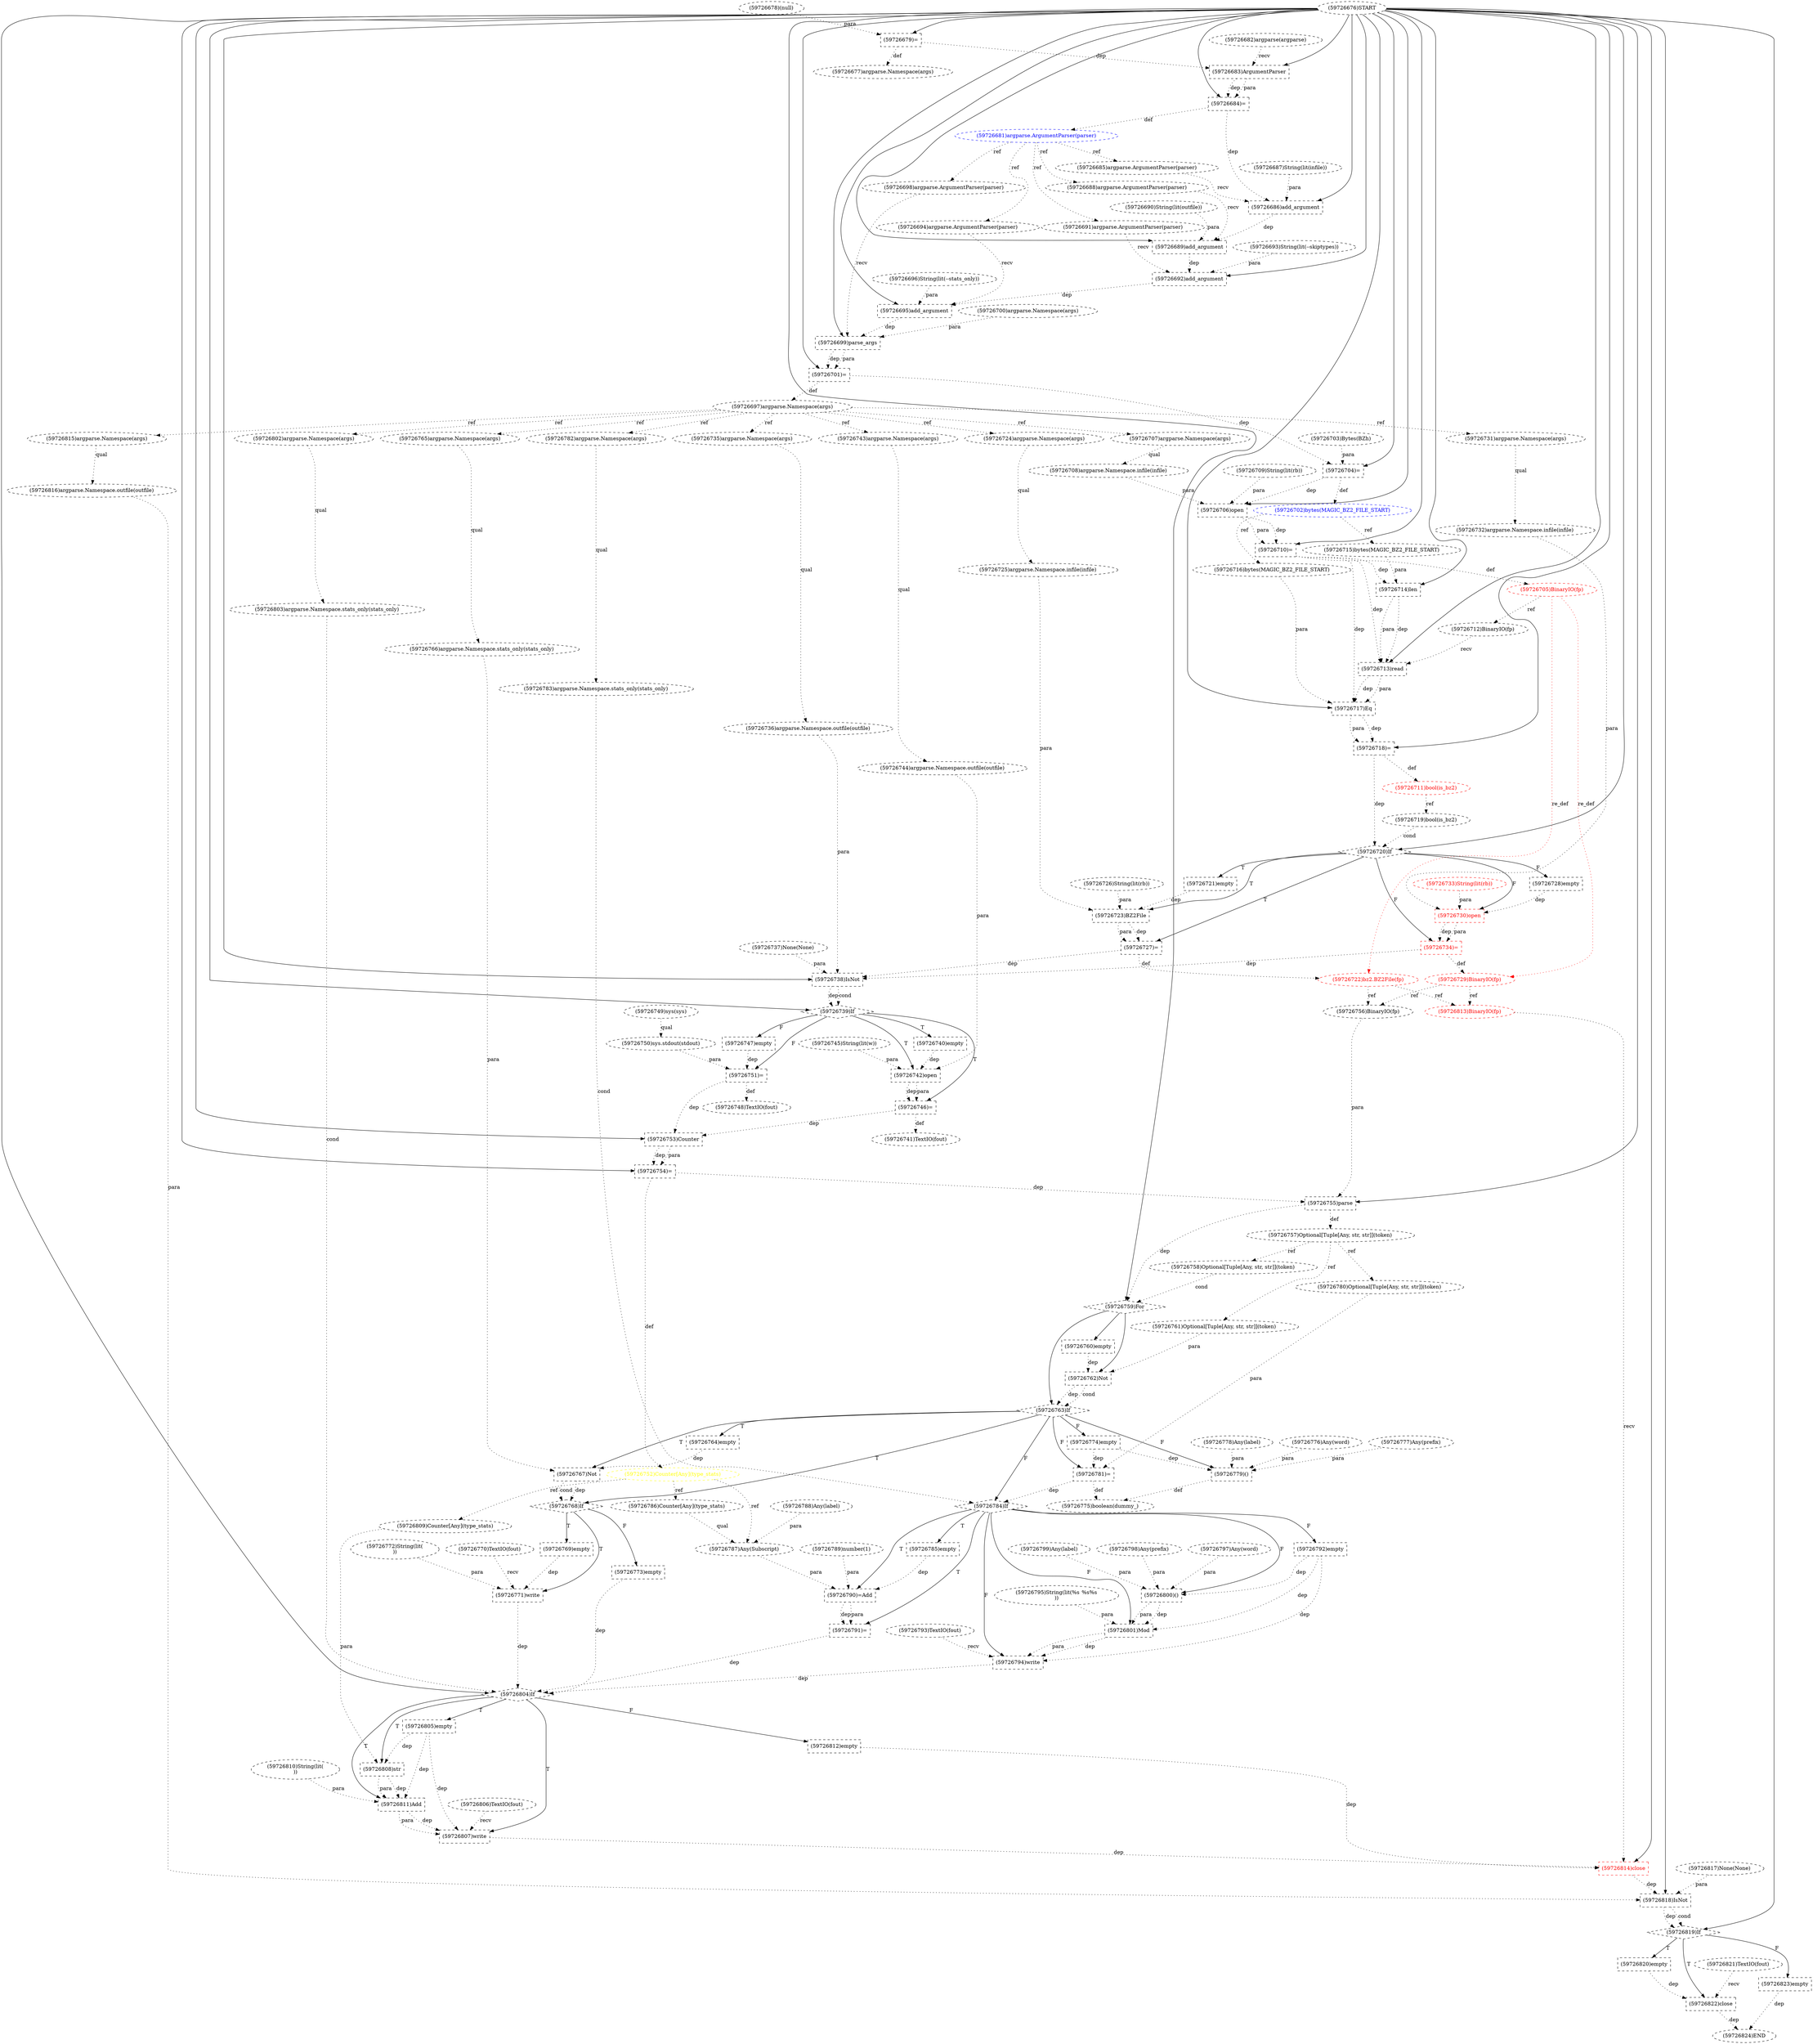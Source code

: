 digraph G {
1 [label="(59726710)=" shape=box style=dashed]
2 [label="(59726727)=" shape=box style=dashed]
3 [label="(59726742)open" shape=box style=dashed]
4 [label="(59726801)Mod" shape=box style=dashed]
5 [label="(59726795)String(lit(%s	%s%s
))" shape=ellipse style=dashed]
6 [label="(59726740)empty" shape=box style=dashed]
7 [label="(59726686)add_argument" shape=box style=dashed]
8 [label="(59726808)str" shape=box style=dashed]
9 [label="(59726760)empty" shape=box style=dashed]
10 [label="(59726787)Any(Subscript)" shape=ellipse style=dashed]
11 [label="(59726815)argparse.Namespace(args)" shape=ellipse style=dashed]
12 [label="(59726772)String(lit(
))" shape=ellipse style=dashed]
13 [label="(59726814)close" shape=box style=dashed color=red fontcolor=red]
14 [label="(59726745)String(lit(w))" shape=ellipse style=dashed]
15 [label="(59726689)add_argument" shape=box style=dashed]
16 [label="(59726767)Not" shape=box style=dashed]
17 [label="(59726678)(null)" shape=ellipse style=dashed]
18 [label="(59726690)String(lit(outfile))" shape=ellipse style=dashed]
19 [label="(59726731)argparse.Namespace(args)" shape=ellipse style=dashed]
20 [label="(59726759)For" shape=diamond style=dashed]
21 [label="(59726764)empty" shape=box style=dashed]
22 [label="(59726775)boolean(dummy_)" shape=ellipse style=dashed]
23 [label="(59726813)BinaryIO(fp)" shape=ellipse style=dashed color=red fontcolor=red]
24 [label="(59726751)=" shape=box style=dashed]
25 [label="(59726734)=" shape=box style=dashed color=red fontcolor=red]
26 [label="(59726688)argparse.ArgumentParser(parser)" shape=ellipse style=dashed]
27 [label="(59726724)argparse.Namespace(args)" shape=ellipse style=dashed]
28 [label="(59726774)empty" shape=box style=dashed]
29 [label="(59726748)TextIO(fout)" shape=ellipse style=dashed]
30 [label="(59726797)Any(word)" shape=ellipse style=dashed]
31 [label="(59726679)=" shape=box style=dashed]
32 [label="(59726718)=" shape=box style=dashed]
33 [label="(59726821)TextIO(fout)" shape=ellipse style=dashed]
34 [label="(59726717)Eq" shape=box style=dashed]
35 [label="(59726792)empty" shape=box style=dashed]
36 [label="(59726805)empty" shape=box style=dashed]
37 [label="(59726676)START" style=dashed]
38 [label="(59726703)Bytes(BZh)" shape=ellipse style=dashed]
39 [label="(59726733)String(lit(rb))" shape=ellipse style=dashed color=red fontcolor=red]
40 [label="(59726738)IsNot" shape=box style=dashed]
41 [label="(59726692)add_argument" shape=box style=dashed]
42 [label="(59726698)argparse.ArgumentParser(parser)" shape=ellipse style=dashed]
43 [label="(59726758)Optional[Tuple[Any, str, str]](token)" shape=ellipse style=dashed]
44 [label="(59726737)None(None)" shape=ellipse style=dashed]
45 [label="(59726802)argparse.Namespace(args)" shape=ellipse style=dashed]
46 [label="(59726754)=" shape=box style=dashed]
47 [label="(59726812)empty" shape=box style=dashed]
48 [label="(59726700)argparse.Namespace(args)" shape=ellipse style=dashed]
49 [label="(59726768)If" shape=diamond style=dashed]
50 [label="(59726704)=" shape=box style=dashed]
51 [label="(59726788)Any(label)" shape=ellipse style=dashed]
52 [label="(59726681)argparse.ArgumentParser(parser)" shape=ellipse style=dashed color=blue fontcolor=blue]
53 [label="(59726818)IsNot" shape=box style=dashed]
54 [label="(59726824)END" style=dashed]
55 [label="(59726683)ArgumentParser" shape=box style=dashed]
56 [label="(59726707)argparse.Namespace(args)" shape=ellipse style=dashed]
57 [label="(59726744)argparse.Namespace.outfile(outfile)" shape=ellipse style=dashed]
58 [label="(59726781)=" shape=box style=dashed]
59 [label="(59726684)=" shape=box style=dashed]
60 [label="(59726806)TextIO(fout)" shape=ellipse style=dashed]
61 [label="(59726755)parse" shape=box style=dashed]
62 [label="(59726761)Optional[Tuple[Any, str, str]](token)" shape=ellipse style=dashed]
63 [label="(59726779)()" shape=box style=dashed]
64 [label="(59726820)empty" shape=box style=dashed]
65 [label="(59726694)argparse.ArgumentParser(parser)" shape=ellipse style=dashed]
66 [label="(59726794)write" shape=box style=dashed]
67 [label="(59726811)Add" shape=box style=dashed]
68 [label="(59726777)Any(prefix)" shape=ellipse style=dashed]
69 [label="(59726716)bytes(MAGIC_BZ2_FILE_START)" shape=ellipse style=dashed]
70 [label="(59726709)String(lit(rb))" shape=ellipse style=dashed]
71 [label="(59726693)String(lit(--skiptypes))" shape=ellipse style=dashed]
72 [label="(59726696)String(lit(--stats_only))" shape=ellipse style=dashed]
73 [label="(59726750)sys.stdout(stdout)" shape=ellipse style=dashed]
74 [label="(59726705)BinaryIO(fp)" shape=ellipse style=dashed color=red fontcolor=red]
75 [label="(59726793)TextIO(fout)" shape=ellipse style=dashed]
76 [label="(59726720)If" shape=diamond style=dashed]
77 [label="(59726728)empty" shape=box style=dashed]
78 [label="(59726765)argparse.Namespace(args)" shape=ellipse style=dashed]
79 [label="(59726810)String(lit(
))" shape=ellipse style=dashed]
80 [label="(59726706)open" shape=box style=dashed]
81 [label="(59726819)If" shape=diamond style=dashed]
82 [label="(59726685)argparse.ArgumentParser(parser)" shape=ellipse style=dashed]
83 [label="(59726816)argparse.Namespace.outfile(outfile)" shape=ellipse style=dashed]
84 [label="(59726822)close" shape=box style=dashed]
85 [label="(59726749)sys(sys)" shape=ellipse style=dashed]
86 [label="(59726807)write" shape=box style=dashed]
87 [label="(59726753)Counter" shape=box style=dashed]
88 [label="(59726766)argparse.Namespace.stats_only(stats_only)" shape=ellipse style=dashed]
89 [label="(59726677)argparse.Namespace(args)" shape=ellipse style=dashed]
90 [label="(59726763)If" shape=diamond style=dashed]
91 [label="(59726784)If" shape=diamond style=dashed]
92 [label="(59726799)Any(label)" shape=ellipse style=dashed]
93 [label="(59726711)bool(is_bz2)" shape=ellipse style=dashed color=red fontcolor=red]
94 [label="(59726736)argparse.Namespace.outfile(outfile)" shape=ellipse style=dashed]
95 [label="(59726780)Optional[Tuple[Any, str, str]](token)" shape=ellipse style=dashed]
96 [label="(59726770)TextIO(fout)" shape=ellipse style=dashed]
97 [label="(59726726)String(lit(rb))" shape=ellipse style=dashed]
98 [label="(59726713)read" shape=box style=dashed]
99 [label="(59726790)=Add" shape=box style=dashed]
100 [label="(59726809)Counter[Any](type_stats)" shape=ellipse style=dashed]
101 [label="(59726725)argparse.Namespace.infile(infile)" shape=ellipse style=dashed]
102 [label="(59726697)argparse.Namespace(args)" shape=ellipse style=dashed color=black fontcolor=black]
103 [label="(59726778)Any(label)" shape=ellipse style=dashed]
104 [label="(59726708)argparse.Namespace.infile(infile)" shape=ellipse style=dashed]
105 [label="(59726776)Any(word)" shape=ellipse style=dashed]
106 [label="(59726800)()" shape=box style=dashed]
107 [label="(59726752)Counter[Any](type_stats)" shape=ellipse style=dashed color=yellow fontcolor=yellow]
108 [label="(59726803)argparse.Namespace.stats_only(stats_only)" shape=ellipse style=dashed]
109 [label="(59726682)argparse(argparse)" shape=ellipse style=dashed]
110 [label="(59726756)BinaryIO(fp)" shape=ellipse style=dashed]
111 [label="(59726702)bytes(MAGIC_BZ2_FILE_START)" shape=ellipse style=dashed color=blue fontcolor=blue]
112 [label="(59726719)bool(is_bz2)" shape=ellipse style=dashed]
113 [label="(59726782)argparse.Namespace(args)" shape=ellipse style=dashed]
114 [label="(59726695)add_argument" shape=box style=dashed]
115 [label="(59726730)open" shape=box style=dashed color=red fontcolor=red]
116 [label="(59726804)If" shape=diamond style=dashed]
117 [label="(59726747)empty" shape=box style=dashed]
118 [label="(59726714)len" shape=box style=dashed]
119 [label="(59726769)empty" shape=box style=dashed]
120 [label="(59726699)parse_args" shape=box style=dashed]
121 [label="(59726687)String(lit(infile))" shape=ellipse style=dashed]
122 [label="(59726721)empty" shape=box style=dashed]
123 [label="(59726739)If" shape=diamond style=dashed]
124 [label="(59726817)None(None)" shape=ellipse style=dashed]
125 [label="(59726701)=" shape=box style=dashed]
126 [label="(59726712)BinaryIO(fp)" shape=ellipse style=dashed]
127 [label="(59726741)TextIO(fout)" shape=ellipse style=dashed]
128 [label="(59726823)empty" shape=box style=dashed]
129 [label="(59726723)BZ2File" shape=box style=dashed]
130 [label="(59726722)bz2.BZ2File(fp)" shape=ellipse style=dashed color=red fontcolor=red]
131 [label="(59726729)BinaryIO(fp)" shape=ellipse style=dashed color=red fontcolor=red]
132 [label="(59726735)argparse.Namespace(args)" shape=ellipse style=dashed]
133 [label="(59726791)=" shape=box style=dashed]
134 [label="(59726798)Any(prefix)" shape=ellipse style=dashed]
135 [label="(59726762)Not" shape=box style=dashed]
136 [label="(59726732)argparse.Namespace.infile(infile)" shape=ellipse style=dashed]
137 [label="(59726757)Optional[Tuple[Any, str, str]](token)" shape=ellipse style=dashed color=black fontcolor=black]
138 [label="(59726773)empty" shape=box style=dashed]
139 [label="(59726786)Counter[Any](type_stats)" shape=ellipse style=dashed]
140 [label="(59726783)argparse.Namespace.stats_only(stats_only)" shape=ellipse style=dashed]
141 [label="(59726785)empty" shape=box style=dashed]
142 [label="(59726789)number(1)" shape=ellipse style=dashed]
143 [label="(59726691)argparse.ArgumentParser(parser)" shape=ellipse style=dashed]
144 [label="(59726771)write" shape=box style=dashed]
145 [label="(59726715)bytes(MAGIC_BZ2_FILE_START)" shape=ellipse style=dashed]
146 [label="(59726746)=" shape=box style=dashed]
147 [label="(59726743)argparse.Namespace(args)" shape=ellipse style=dashed]
37 -> 1 [label="" style=solid];
80 -> 1 [label="dep" style=dotted];
80 -> 1 [label="para" style=dotted];
76 -> 2 [label="T"];
129 -> 2 [label="dep" style=dotted];
129 -> 2 [label="para" style=dotted];
123 -> 3 [label="T"];
57 -> 3 [label="para" style=dotted];
14 -> 3 [label="para" style=dotted];
6 -> 3 [label="dep" style=dotted];
91 -> 4 [label="F"];
5 -> 4 [label="para" style=dotted];
106 -> 4 [label="dep" style=dotted];
106 -> 4 [label="para" style=dotted];
35 -> 4 [label="dep" style=dotted];
123 -> 6 [label="T"];
37 -> 7 [label="" style=solid];
82 -> 7 [label="recv" style=dotted];
121 -> 7 [label="para" style=dotted];
59 -> 7 [label="dep" style=dotted];
116 -> 8 [label="T"];
100 -> 8 [label="para" style=dotted];
36 -> 8 [label="dep" style=dotted];
20 -> 9 [label="" style=solid];
139 -> 10 [label="qual" style=dotted];
51 -> 10 [label="para" style=dotted];
107 -> 10 [label="ref" style=dotted];
102 -> 11 [label="ref" style=dotted];
37 -> 13 [label="" style=solid];
23 -> 13 [label="recv" style=dotted];
86 -> 13 [label="dep" style=dotted];
47 -> 13 [label="dep" style=dotted];
37 -> 15 [label="" style=solid];
26 -> 15 [label="recv" style=dotted];
18 -> 15 [label="para" style=dotted];
7 -> 15 [label="dep" style=dotted];
90 -> 16 [label="T"];
88 -> 16 [label="para" style=dotted];
21 -> 16 [label="dep" style=dotted];
102 -> 19 [label="ref" style=dotted];
37 -> 20 [label="" style=solid];
61 -> 20 [label="dep" style=dotted];
43 -> 20 [label="cond" style=dotted];
90 -> 21 [label="T"];
63 -> 22 [label="def" style=dotted];
58 -> 22 [label="def" style=dotted];
130 -> 23 [label="ref" style=dotted];
131 -> 23 [label="ref" style=dotted];
123 -> 24 [label="F"];
73 -> 24 [label="para" style=dotted];
117 -> 24 [label="dep" style=dotted];
76 -> 25 [label="F"];
115 -> 25 [label="dep" style=dotted];
115 -> 25 [label="para" style=dotted];
52 -> 26 [label="ref" style=dotted];
102 -> 27 [label="ref" style=dotted];
90 -> 28 [label="F"];
24 -> 29 [label="def" style=dotted];
37 -> 31 [label="" style=solid];
17 -> 31 [label="para" style=dotted];
37 -> 32 [label="" style=solid];
34 -> 32 [label="dep" style=dotted];
34 -> 32 [label="para" style=dotted];
37 -> 34 [label="" style=solid];
98 -> 34 [label="dep" style=dotted];
98 -> 34 [label="para" style=dotted];
69 -> 34 [label="para" style=dotted];
1 -> 34 [label="dep" style=dotted];
91 -> 35 [label="F"];
116 -> 36 [label="T"];
37 -> 40 [label="" style=solid];
94 -> 40 [label="para" style=dotted];
44 -> 40 [label="para" style=dotted];
25 -> 40 [label="dep" style=dotted];
2 -> 40 [label="dep" style=dotted];
37 -> 41 [label="" style=solid];
143 -> 41 [label="recv" style=dotted];
71 -> 41 [label="para" style=dotted];
15 -> 41 [label="dep" style=dotted];
52 -> 42 [label="ref" style=dotted];
137 -> 43 [label="ref" style=dotted];
102 -> 45 [label="ref" style=dotted];
37 -> 46 [label="" style=solid];
87 -> 46 [label="dep" style=dotted];
87 -> 46 [label="para" style=dotted];
116 -> 47 [label="F"];
90 -> 49 [label="T"];
16 -> 49 [label="dep" style=dotted];
16 -> 49 [label="cond" style=dotted];
37 -> 50 [label="" style=solid];
38 -> 50 [label="para" style=dotted];
125 -> 50 [label="dep" style=dotted];
59 -> 52 [label="def" style=dotted];
37 -> 53 [label="" style=solid];
83 -> 53 [label="para" style=dotted];
124 -> 53 [label="para" style=dotted];
13 -> 53 [label="dep" style=dotted];
128 -> 54 [label="dep" style=dotted];
84 -> 54 [label="dep" style=dotted];
37 -> 55 [label="" style=solid];
109 -> 55 [label="recv" style=dotted];
31 -> 55 [label="dep" style=dotted];
102 -> 56 [label="ref" style=dotted];
147 -> 57 [label="qual" style=dotted];
90 -> 58 [label="F"];
95 -> 58 [label="para" style=dotted];
28 -> 58 [label="dep" style=dotted];
37 -> 59 [label="" style=solid];
55 -> 59 [label="dep" style=dotted];
55 -> 59 [label="para" style=dotted];
37 -> 61 [label="" style=solid];
110 -> 61 [label="para" style=dotted];
46 -> 61 [label="dep" style=dotted];
137 -> 62 [label="ref" style=dotted];
90 -> 63 [label="F"];
105 -> 63 [label="para" style=dotted];
68 -> 63 [label="para" style=dotted];
103 -> 63 [label="para" style=dotted];
28 -> 63 [label="dep" style=dotted];
81 -> 64 [label="T"];
52 -> 65 [label="ref" style=dotted];
91 -> 66 [label="F"];
75 -> 66 [label="recv" style=dotted];
4 -> 66 [label="dep" style=dotted];
4 -> 66 [label="para" style=dotted];
35 -> 66 [label="dep" style=dotted];
116 -> 67 [label="T"];
8 -> 67 [label="dep" style=dotted];
8 -> 67 [label="para" style=dotted];
79 -> 67 [label="para" style=dotted];
36 -> 67 [label="dep" style=dotted];
111 -> 69 [label="ref" style=dotted];
85 -> 73 [label="qual" style=dotted];
1 -> 74 [label="def" style=dotted];
37 -> 76 [label="" style=solid];
112 -> 76 [label="cond" style=dotted];
32 -> 76 [label="dep" style=dotted];
76 -> 77 [label="F"];
102 -> 78 [label="ref" style=dotted];
37 -> 80 [label="" style=solid];
104 -> 80 [label="para" style=dotted];
70 -> 80 [label="para" style=dotted];
50 -> 80 [label="dep" style=dotted];
37 -> 81 [label="" style=solid];
53 -> 81 [label="dep" style=dotted];
53 -> 81 [label="cond" style=dotted];
52 -> 82 [label="ref" style=dotted];
11 -> 83 [label="qual" style=dotted];
81 -> 84 [label="T"];
33 -> 84 [label="recv" style=dotted];
64 -> 84 [label="dep" style=dotted];
116 -> 86 [label="T"];
60 -> 86 [label="recv" style=dotted];
67 -> 86 [label="dep" style=dotted];
67 -> 86 [label="para" style=dotted];
36 -> 86 [label="dep" style=dotted];
37 -> 87 [label="" style=solid];
24 -> 87 [label="dep" style=dotted];
146 -> 87 [label="dep" style=dotted];
78 -> 88 [label="qual" style=dotted];
31 -> 89 [label="def" style=dotted];
20 -> 90 [label="" style=solid];
135 -> 90 [label="dep" style=dotted];
135 -> 90 [label="cond" style=dotted];
90 -> 91 [label="F"];
140 -> 91 [label="cond" style=dotted];
58 -> 91 [label="dep" style=dotted];
32 -> 93 [label="def" style=dotted];
132 -> 94 [label="qual" style=dotted];
137 -> 95 [label="ref" style=dotted];
37 -> 98 [label="" style=solid];
126 -> 98 [label="recv" style=dotted];
118 -> 98 [label="dep" style=dotted];
118 -> 98 [label="para" style=dotted];
1 -> 98 [label="dep" style=dotted];
91 -> 99 [label="T"];
10 -> 99 [label="para" style=dotted];
142 -> 99 [label="para" style=dotted];
141 -> 99 [label="dep" style=dotted];
107 -> 100 [label="ref" style=dotted];
27 -> 101 [label="qual" style=dotted];
125 -> 102 [label="def" style=dotted];
56 -> 104 [label="qual" style=dotted];
91 -> 106 [label="F"];
30 -> 106 [label="para" style=dotted];
134 -> 106 [label="para" style=dotted];
92 -> 106 [label="para" style=dotted];
35 -> 106 [label="dep" style=dotted];
46 -> 107 [label="def" style=dotted];
45 -> 108 [label="qual" style=dotted];
130 -> 110 [label="ref" style=dotted];
131 -> 110 [label="ref" style=dotted];
50 -> 111 [label="def" style=dotted];
93 -> 112 [label="ref" style=dotted];
102 -> 113 [label="ref" style=dotted];
37 -> 114 [label="" style=solid];
65 -> 114 [label="recv" style=dotted];
72 -> 114 [label="para" style=dotted];
41 -> 114 [label="dep" style=dotted];
76 -> 115 [label="F"];
136 -> 115 [label="para" style=dotted];
39 -> 115 [label="para" style=dotted];
77 -> 115 [label="dep" style=dotted];
37 -> 116 [label="" style=solid];
108 -> 116 [label="cond" style=dotted];
144 -> 116 [label="dep" style=dotted];
138 -> 116 [label="dep" style=dotted];
66 -> 116 [label="dep" style=dotted];
133 -> 116 [label="dep" style=dotted];
123 -> 117 [label="F"];
37 -> 118 [label="" style=solid];
145 -> 118 [label="para" style=dotted];
1 -> 118 [label="dep" style=dotted];
49 -> 119 [label="T"];
37 -> 120 [label="" style=solid];
42 -> 120 [label="recv" style=dotted];
48 -> 120 [label="para" style=dotted];
114 -> 120 [label="dep" style=dotted];
76 -> 122 [label="T"];
37 -> 123 [label="" style=solid];
40 -> 123 [label="dep" style=dotted];
40 -> 123 [label="cond" style=dotted];
37 -> 125 [label="" style=solid];
120 -> 125 [label="dep" style=dotted];
120 -> 125 [label="para" style=dotted];
74 -> 126 [label="ref" style=dotted];
146 -> 127 [label="def" style=dotted];
81 -> 128 [label="F"];
76 -> 129 [label="T"];
101 -> 129 [label="para" style=dotted];
97 -> 129 [label="para" style=dotted];
122 -> 129 [label="dep" style=dotted];
2 -> 130 [label="def" style=dotted];
74 -> 130 [label="re_def" style=dotted color=red];
25 -> 131 [label="def" style=dotted];
74 -> 131 [label="re_def" style=dotted color=red];
102 -> 132 [label="ref" style=dotted];
91 -> 133 [label="T"];
99 -> 133 [label="dep" style=dotted];
99 -> 133 [label="para" style=dotted];
20 -> 135 [label="" style=solid];
62 -> 135 [label="para" style=dotted];
9 -> 135 [label="dep" style=dotted];
19 -> 136 [label="qual" style=dotted];
61 -> 137 [label="def" style=dotted];
49 -> 138 [label="F"];
107 -> 139 [label="ref" style=dotted];
113 -> 140 [label="qual" style=dotted];
91 -> 141 [label="T"];
52 -> 143 [label="ref" style=dotted];
49 -> 144 [label="T"];
96 -> 144 [label="recv" style=dotted];
12 -> 144 [label="para" style=dotted];
119 -> 144 [label="dep" style=dotted];
111 -> 145 [label="ref" style=dotted];
123 -> 146 [label="T"];
3 -> 146 [label="dep" style=dotted];
3 -> 146 [label="para" style=dotted];
102 -> 147 [label="ref" style=dotted];
}